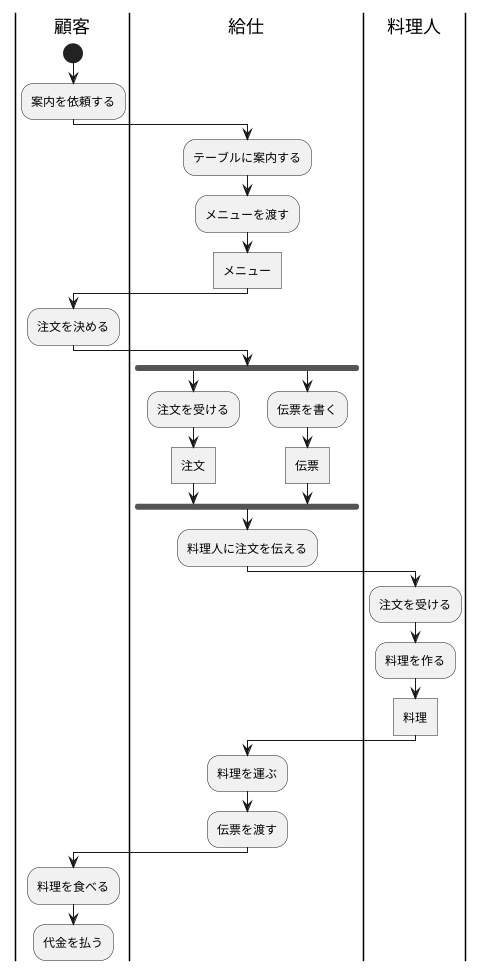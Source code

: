 @startuml 演習7-3
|顧客|
start
:案内を依頼する;
|給仕|
:テーブルに案内する;
:メニューを渡す;
:メニュー]
|顧客|
:注文を決める;
|給仕|
fork
:注文を受ける;
:注文]
|給仕|
fork again
:伝票を書く;
:伝票]
end fork
:料理人に注文を伝える;
|料理人|
:注文を受ける;
:料理を作る;
:料理]
|給仕|
:料理を運ぶ;
:伝票を渡す;
|顧客|
:料理を食べる;
:代金を払う;
@enduml